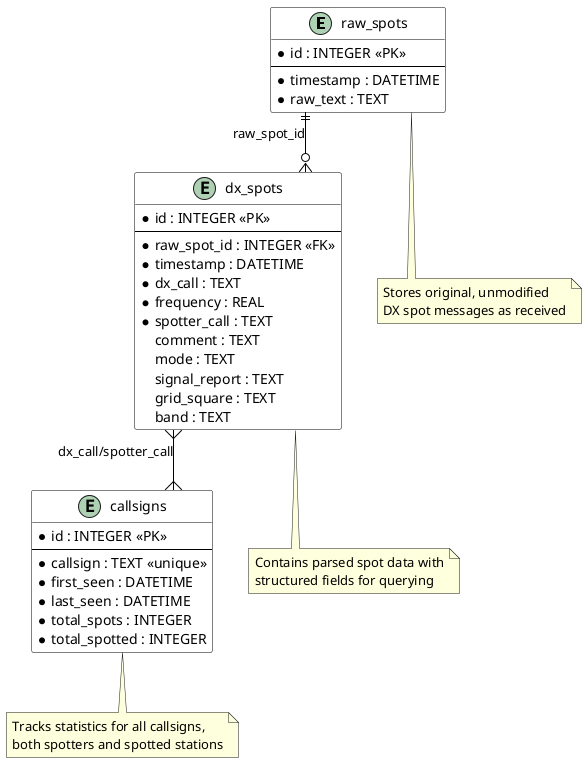 @startuml DX Cluster Database Schema

' Styling
skinparam linetype ortho
skinparam class {
    BackgroundColor White
    ArrowColor Black
    BorderColor Black
}

entity "raw_spots" as raw {
    * id : INTEGER <<PK>>
    --
    * timestamp : DATETIME
    * raw_text : TEXT
}

entity "dx_spots" as spots {
    * id : INTEGER <<PK>>
    --
    * raw_spot_id : INTEGER <<FK>>
    * timestamp : DATETIME
    * dx_call : TEXT
    * frequency : REAL
    * spotter_call : TEXT
    comment : TEXT
    mode : TEXT
    signal_report : TEXT
    grid_square : TEXT
    band : TEXT
}

entity "callsigns" as calls {
    * id : INTEGER <<PK>>
    --
    * callsign : TEXT <<unique>>
    * first_seen : DATETIME
    * last_seen : DATETIME
    * total_spots : INTEGER
    * total_spotted : INTEGER
}

' Relationships
raw ||--o{ spots : "raw_spot_id"
spots }--{ calls : "dx_call/spotter_call"

note bottom of raw
  Stores original, unmodified
  DX spot messages as received
end note

note bottom of spots
  Contains parsed spot data with
  structured fields for querying
end note

note bottom of calls
  Tracks statistics for all callsigns,
  both spotters and spotted stations
end note

@enduml